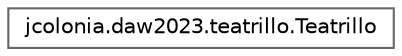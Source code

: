digraph "Gráfico de jerarquía de clases"
{
 // INTERACTIVE_SVG=YES
 // LATEX_PDF_SIZE
  bgcolor="transparent";
  edge [fontname=Helvetica,fontsize=10,labelfontname=Helvetica,labelfontsize=10];
  node [fontname=Helvetica,fontsize=10,shape=box,height=0.2,width=0.4];
  rankdir="LR";
  Node0 [id="Node000000",label="jcolonia.daw2023.teatrillo.Teatrillo",height=0.2,width=0.4,color="grey40", fillcolor="white", style="filled",URL="$classjcolonia_1_1daw2023_1_1teatrillo_1_1_teatrillo.html",tooltip=" "];
}
